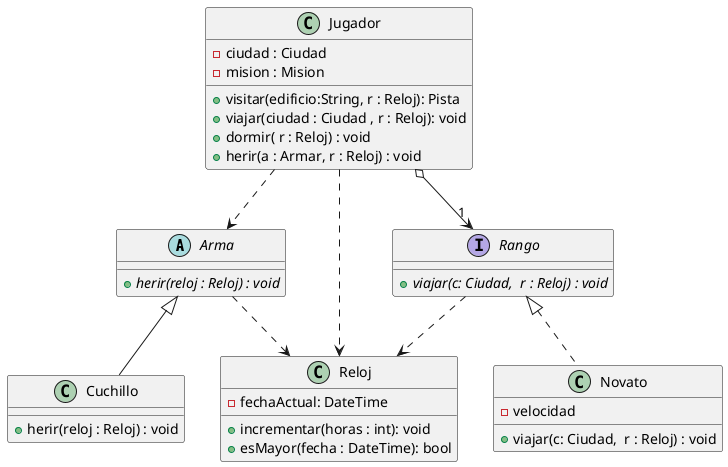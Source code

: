 @startuml


Arma <|-- Cuchillo
Rango <|.. Novato
Jugador ..> Arma
Jugador o--> "1" Rango
Arma ..> Reloj
Jugador ..> Reloj
Rango ..> Reloj



abstract class Arma {
    {abstract} + herir(reloj : Reloj) : void
}

 class Cuchillo{
     + herir(reloj : Reloj) : void
}


interface Rango {
    {abstract} + viajar(c: Ciudad,  r : Reloj) : void
}


class Novato {
    - velocidad
    + viajar(c: Ciudad,  r : Reloj) : void
}

class Jugador {
    - ciudad : Ciudad
    - mision : Mision
    + visitar(edificio:String, r : Reloj): Pista
    + viajar(ciudad : Ciudad , r : Reloj): void
    + dormir( r : Reloj) : void
    + herir(a : Armar, r : Reloj) : void
}


class Reloj{
    - fechaActual: DateTime
    + incrementar(horas : int): void
    + esMayor(fecha : DateTime): bool
}






@enduml
